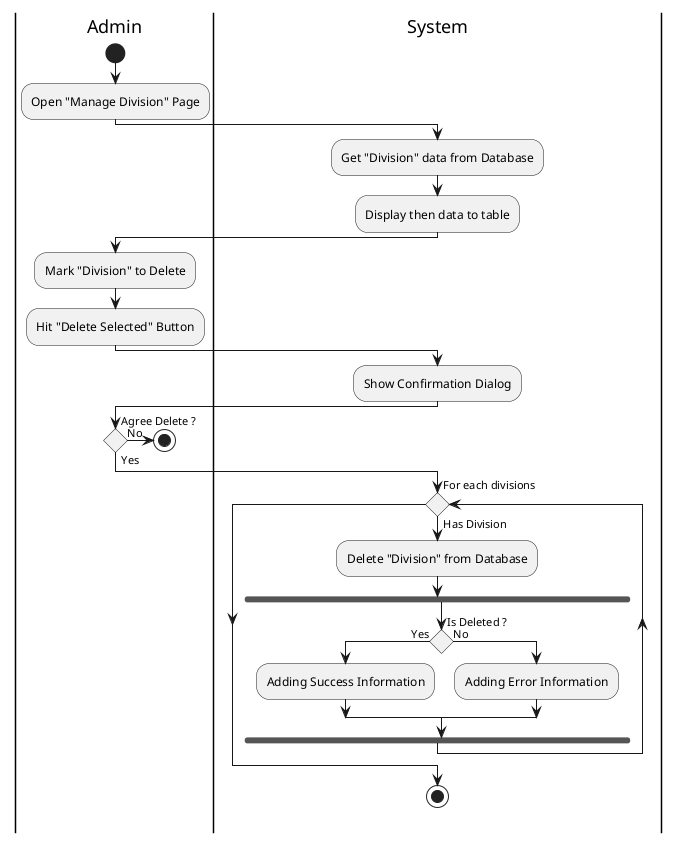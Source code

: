 @startuml DeleteDivision

skinparam ConditionEndStyle hline
skinparam conditionStyle diamond
skinparam Monochrome true
skinparam Shadowing false

|Admin|
start
:Open "Manage Division" Page;

|System|
:Get "Division" data from Database;
:Display then data to table;

|Admin|
:Mark "Division" to Delete;
:Hit "Delete Selected" Button;

|System|
:Show Confirmation Dialog;

|Admin|
if (Agree Delete ?) then (No)
    stop
else (Yes)
    |System|
    while(For each divisions) is (Has Division)
        :Delete "Division" from Database;
        fork
            |System|
            if (Is Deleted ?) then (Yes)
                :Adding Success Information;
            else (No)
                :Adding Error Information;
            endif
        endfork
    endwhile
    stop
endif
@enduml
